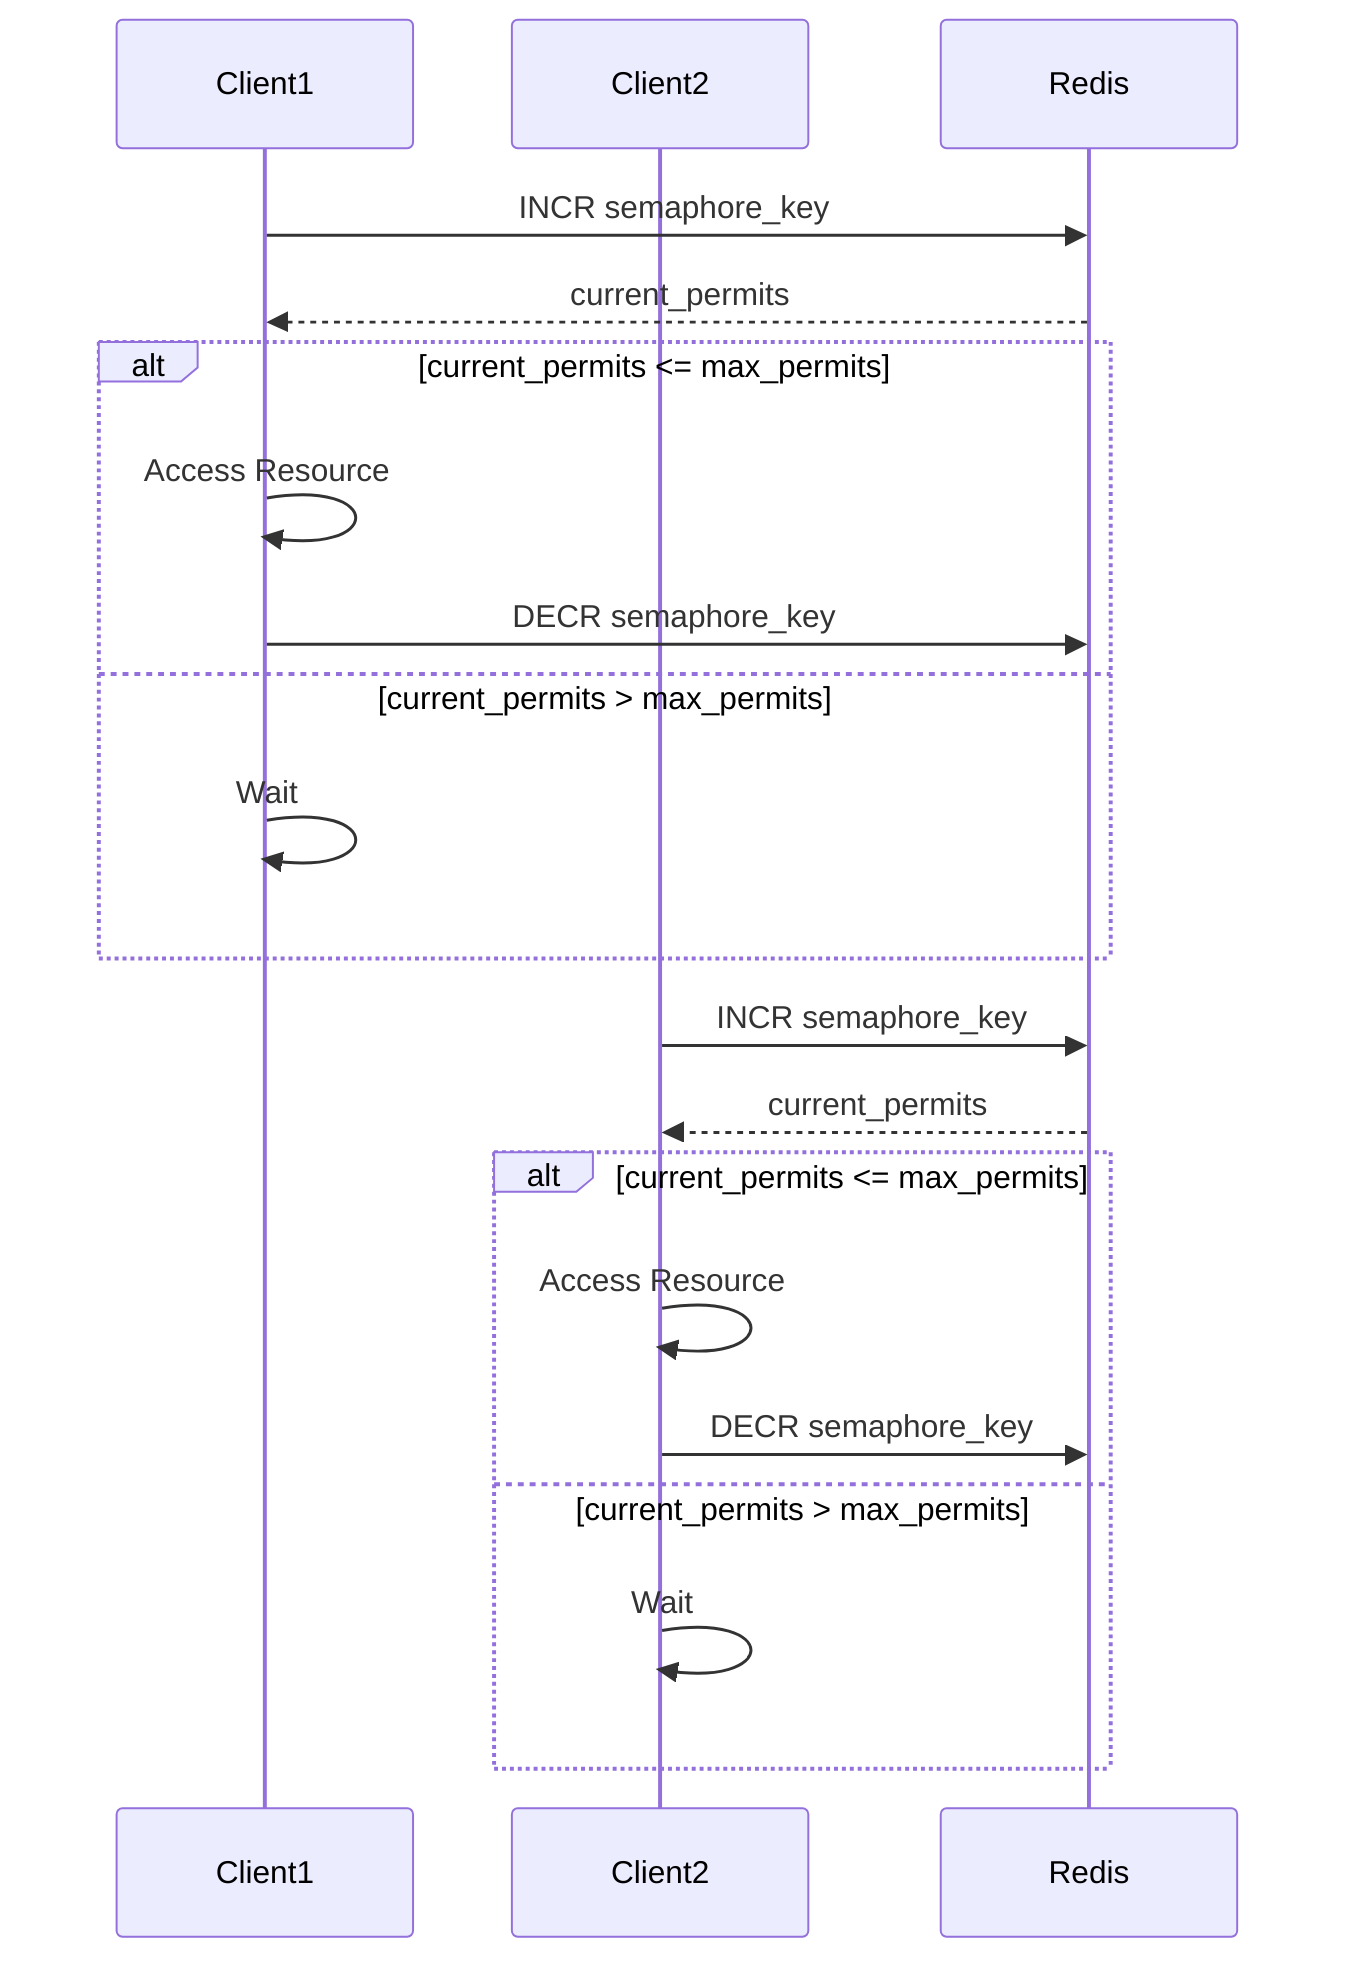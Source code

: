 sequenceDiagram
    participant Client1
    participant Client2
    participant Redis
    Client1->>Redis: INCR semaphore_key
    Redis-->>Client1: current_permits
    alt current_permits <= max_permits
        Client1->>Client1: Access Resource
        Client1->>Redis: DECR semaphore_key
    else current_permits > max_permits
        Client1->>Client1: Wait
    end
    Client2->>Redis: INCR semaphore_key
    Redis-->>Client2: current_permits
    alt current_permits <= max_permits
        Client2->>Client2: Access Resource
        Client2->>Redis: DECR semaphore_key
    else current_permits > max_permits
        Client2->>Client2: Wait
    end